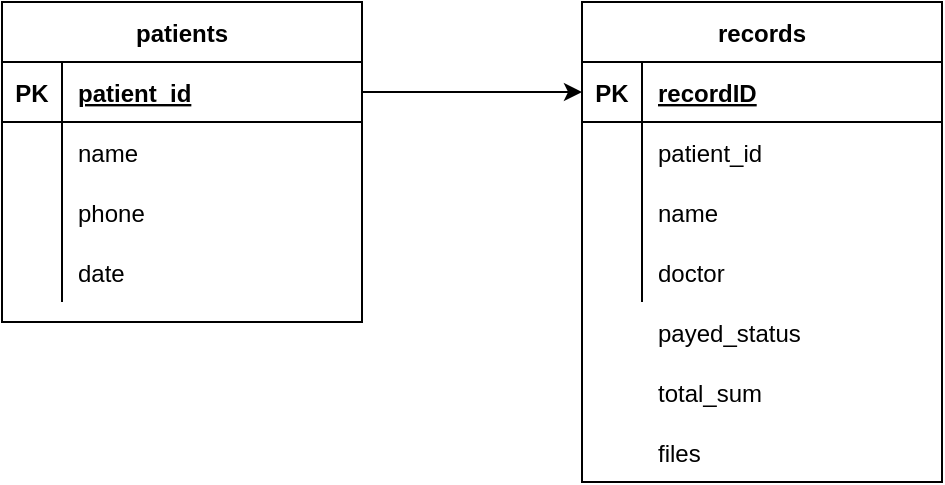 <mxfile version="14.4.8" type="device"><diagram id="CdoJsWb1ZlfdStSLQ685" name="Page-1"><mxGraphModel dx="1422" dy="771" grid="1" gridSize="10" guides="1" tooltips="1" connect="1" arrows="1" fold="1" page="1" pageScale="1" pageWidth="850" pageHeight="1100" math="0" shadow="0"><root><mxCell id="0"/><mxCell id="1" parent="0"/><mxCell id="jp_eNP6MuZmr36mpoB3b-5" value="patients" style="shape=table;startSize=30;container=1;collapsible=1;childLayout=tableLayout;fixedRows=1;rowLines=0;fontStyle=1;align=center;resizeLast=1;" vertex="1" parent="1"><mxGeometry x="70" y="100" width="180" height="160" as="geometry"/></mxCell><mxCell id="jp_eNP6MuZmr36mpoB3b-6" value="" style="shape=partialRectangle;collapsible=0;dropTarget=0;pointerEvents=0;fillColor=none;top=0;left=0;bottom=1;right=0;points=[[0,0.5],[1,0.5]];portConstraint=eastwest;" vertex="1" parent="jp_eNP6MuZmr36mpoB3b-5"><mxGeometry y="30" width="180" height="30" as="geometry"/></mxCell><mxCell id="jp_eNP6MuZmr36mpoB3b-7" value="PK" style="shape=partialRectangle;connectable=0;fillColor=none;top=0;left=0;bottom=0;right=0;fontStyle=1;overflow=hidden;" vertex="1" parent="jp_eNP6MuZmr36mpoB3b-6"><mxGeometry width="30" height="30" as="geometry"/></mxCell><mxCell id="jp_eNP6MuZmr36mpoB3b-8" value="patient_id" style="shape=partialRectangle;connectable=0;fillColor=none;top=0;left=0;bottom=0;right=0;align=left;spacingLeft=6;fontStyle=5;overflow=hidden;" vertex="1" parent="jp_eNP6MuZmr36mpoB3b-6"><mxGeometry x="30" width="150" height="30" as="geometry"/></mxCell><mxCell id="jp_eNP6MuZmr36mpoB3b-9" value="" style="shape=partialRectangle;collapsible=0;dropTarget=0;pointerEvents=0;fillColor=none;top=0;left=0;bottom=0;right=0;points=[[0,0.5],[1,0.5]];portConstraint=eastwest;" vertex="1" parent="jp_eNP6MuZmr36mpoB3b-5"><mxGeometry y="60" width="180" height="30" as="geometry"/></mxCell><mxCell id="jp_eNP6MuZmr36mpoB3b-10" value="" style="shape=partialRectangle;connectable=0;fillColor=none;top=0;left=0;bottom=0;right=0;editable=1;overflow=hidden;" vertex="1" parent="jp_eNP6MuZmr36mpoB3b-9"><mxGeometry width="30" height="30" as="geometry"/></mxCell><mxCell id="jp_eNP6MuZmr36mpoB3b-11" value="name" style="shape=partialRectangle;connectable=0;fillColor=none;top=0;left=0;bottom=0;right=0;align=left;spacingLeft=6;overflow=hidden;" vertex="1" parent="jp_eNP6MuZmr36mpoB3b-9"><mxGeometry x="30" width="150" height="30" as="geometry"/></mxCell><mxCell id="jp_eNP6MuZmr36mpoB3b-12" value="" style="shape=partialRectangle;collapsible=0;dropTarget=0;pointerEvents=0;fillColor=none;top=0;left=0;bottom=0;right=0;points=[[0,0.5],[1,0.5]];portConstraint=eastwest;" vertex="1" parent="jp_eNP6MuZmr36mpoB3b-5"><mxGeometry y="90" width="180" height="30" as="geometry"/></mxCell><mxCell id="jp_eNP6MuZmr36mpoB3b-13" value="" style="shape=partialRectangle;connectable=0;fillColor=none;top=0;left=0;bottom=0;right=0;editable=1;overflow=hidden;" vertex="1" parent="jp_eNP6MuZmr36mpoB3b-12"><mxGeometry width="30" height="30" as="geometry"/></mxCell><mxCell id="jp_eNP6MuZmr36mpoB3b-14" value="phone" style="shape=partialRectangle;connectable=0;fillColor=none;top=0;left=0;bottom=0;right=0;align=left;spacingLeft=6;overflow=hidden;" vertex="1" parent="jp_eNP6MuZmr36mpoB3b-12"><mxGeometry x="30" width="150" height="30" as="geometry"/></mxCell><mxCell id="jp_eNP6MuZmr36mpoB3b-15" value="" style="shape=partialRectangle;collapsible=0;dropTarget=0;pointerEvents=0;fillColor=none;top=0;left=0;bottom=0;right=0;points=[[0,0.5],[1,0.5]];portConstraint=eastwest;" vertex="1" parent="jp_eNP6MuZmr36mpoB3b-5"><mxGeometry y="120" width="180" height="30" as="geometry"/></mxCell><mxCell id="jp_eNP6MuZmr36mpoB3b-16" value="" style="shape=partialRectangle;connectable=0;fillColor=none;top=0;left=0;bottom=0;right=0;editable=1;overflow=hidden;" vertex="1" parent="jp_eNP6MuZmr36mpoB3b-15"><mxGeometry width="30" height="30" as="geometry"/></mxCell><mxCell id="jp_eNP6MuZmr36mpoB3b-17" value="date" style="shape=partialRectangle;connectable=0;fillColor=none;top=0;left=0;bottom=0;right=0;align=left;spacingLeft=6;overflow=hidden;" vertex="1" parent="jp_eNP6MuZmr36mpoB3b-15"><mxGeometry x="30" width="150" height="30" as="geometry"/></mxCell><mxCell id="jp_eNP6MuZmr36mpoB3b-18" value="records" style="shape=table;startSize=30;container=1;collapsible=1;childLayout=tableLayout;fixedRows=1;rowLines=0;fontStyle=1;align=center;resizeLast=1;" vertex="1" parent="1"><mxGeometry x="360" y="100" width="180" height="240" as="geometry"/></mxCell><mxCell id="jp_eNP6MuZmr36mpoB3b-19" value="" style="shape=partialRectangle;collapsible=0;dropTarget=0;pointerEvents=0;fillColor=none;top=0;left=0;bottom=1;right=0;points=[[0,0.5],[1,0.5]];portConstraint=eastwest;" vertex="1" parent="jp_eNP6MuZmr36mpoB3b-18"><mxGeometry y="30" width="180" height="30" as="geometry"/></mxCell><mxCell id="jp_eNP6MuZmr36mpoB3b-20" value="PK" style="shape=partialRectangle;connectable=0;fillColor=none;top=0;left=0;bottom=0;right=0;fontStyle=1;overflow=hidden;" vertex="1" parent="jp_eNP6MuZmr36mpoB3b-19"><mxGeometry width="30" height="30" as="geometry"/></mxCell><mxCell id="jp_eNP6MuZmr36mpoB3b-21" value="recordID" style="shape=partialRectangle;connectable=0;fillColor=none;top=0;left=0;bottom=0;right=0;align=left;spacingLeft=6;fontStyle=5;overflow=hidden;" vertex="1" parent="jp_eNP6MuZmr36mpoB3b-19"><mxGeometry x="30" width="150" height="30" as="geometry"/></mxCell><mxCell id="jp_eNP6MuZmr36mpoB3b-22" value="" style="shape=partialRectangle;collapsible=0;dropTarget=0;pointerEvents=0;fillColor=none;top=0;left=0;bottom=0;right=0;points=[[0,0.5],[1,0.5]];portConstraint=eastwest;" vertex="1" parent="jp_eNP6MuZmr36mpoB3b-18"><mxGeometry y="60" width="180" height="30" as="geometry"/></mxCell><mxCell id="jp_eNP6MuZmr36mpoB3b-23" value="" style="shape=partialRectangle;connectable=0;fillColor=none;top=0;left=0;bottom=0;right=0;editable=1;overflow=hidden;" vertex="1" parent="jp_eNP6MuZmr36mpoB3b-22"><mxGeometry width="30" height="30" as="geometry"/></mxCell><mxCell id="jp_eNP6MuZmr36mpoB3b-24" value="patient_id" style="shape=partialRectangle;connectable=0;fillColor=none;top=0;left=0;bottom=0;right=0;align=left;spacingLeft=6;overflow=hidden;" vertex="1" parent="jp_eNP6MuZmr36mpoB3b-22"><mxGeometry x="30" width="150" height="30" as="geometry"/></mxCell><mxCell id="jp_eNP6MuZmr36mpoB3b-25" value="" style="shape=partialRectangle;collapsible=0;dropTarget=0;pointerEvents=0;fillColor=none;top=0;left=0;bottom=0;right=0;points=[[0,0.5],[1,0.5]];portConstraint=eastwest;" vertex="1" parent="jp_eNP6MuZmr36mpoB3b-18"><mxGeometry y="90" width="180" height="30" as="geometry"/></mxCell><mxCell id="jp_eNP6MuZmr36mpoB3b-26" value="" style="shape=partialRectangle;connectable=0;fillColor=none;top=0;left=0;bottom=0;right=0;editable=1;overflow=hidden;" vertex="1" parent="jp_eNP6MuZmr36mpoB3b-25"><mxGeometry width="30" height="30" as="geometry"/></mxCell><mxCell id="jp_eNP6MuZmr36mpoB3b-27" value="name" style="shape=partialRectangle;connectable=0;fillColor=none;top=0;left=0;bottom=0;right=0;align=left;spacingLeft=6;overflow=hidden;" vertex="1" parent="jp_eNP6MuZmr36mpoB3b-25"><mxGeometry x="30" width="150" height="30" as="geometry"/></mxCell><mxCell id="jp_eNP6MuZmr36mpoB3b-28" value="" style="shape=partialRectangle;collapsible=0;dropTarget=0;pointerEvents=0;fillColor=none;top=0;left=0;bottom=0;right=0;points=[[0,0.5],[1,0.5]];portConstraint=eastwest;" vertex="1" parent="jp_eNP6MuZmr36mpoB3b-18"><mxGeometry y="120" width="180" height="30" as="geometry"/></mxCell><mxCell id="jp_eNP6MuZmr36mpoB3b-29" value="" style="shape=partialRectangle;connectable=0;fillColor=none;top=0;left=0;bottom=0;right=0;editable=1;overflow=hidden;" vertex="1" parent="jp_eNP6MuZmr36mpoB3b-28"><mxGeometry width="30" height="30" as="geometry"/></mxCell><mxCell id="jp_eNP6MuZmr36mpoB3b-30" value="doctor" style="shape=partialRectangle;connectable=0;fillColor=none;top=0;left=0;bottom=0;right=0;align=left;spacingLeft=6;overflow=hidden;" vertex="1" parent="jp_eNP6MuZmr36mpoB3b-28"><mxGeometry x="30" width="150" height="30" as="geometry"/></mxCell><mxCell id="jp_eNP6MuZmr36mpoB3b-31" value="payed_status" style="shape=partialRectangle;connectable=0;fillColor=none;top=0;left=0;bottom=0;right=0;align=left;spacingLeft=6;overflow=hidden;" vertex="1" parent="1"><mxGeometry x="390" y="250" width="150" height="30" as="geometry"/></mxCell><mxCell id="jp_eNP6MuZmr36mpoB3b-32" value="total_sum" style="shape=partialRectangle;connectable=0;fillColor=none;top=0;left=0;bottom=0;right=0;align=left;spacingLeft=6;overflow=hidden;" vertex="1" parent="1"><mxGeometry x="390" y="280" width="150" height="30" as="geometry"/></mxCell><mxCell id="jp_eNP6MuZmr36mpoB3b-33" value="files" style="shape=partialRectangle;connectable=0;fillColor=none;top=0;left=0;bottom=0;right=0;align=left;spacingLeft=6;overflow=hidden;" vertex="1" parent="1"><mxGeometry x="390" y="310" width="150" height="30" as="geometry"/></mxCell><mxCell id="jp_eNP6MuZmr36mpoB3b-35" style="edgeStyle=orthogonalEdgeStyle;rounded=0;orthogonalLoop=1;jettySize=auto;html=1;exitX=1;exitY=0.5;exitDx=0;exitDy=0;entryX=0;entryY=0.5;entryDx=0;entryDy=0;" edge="1" parent="1" source="jp_eNP6MuZmr36mpoB3b-6" target="jp_eNP6MuZmr36mpoB3b-19"><mxGeometry relative="1" as="geometry"/></mxCell></root></mxGraphModel></diagram></mxfile>